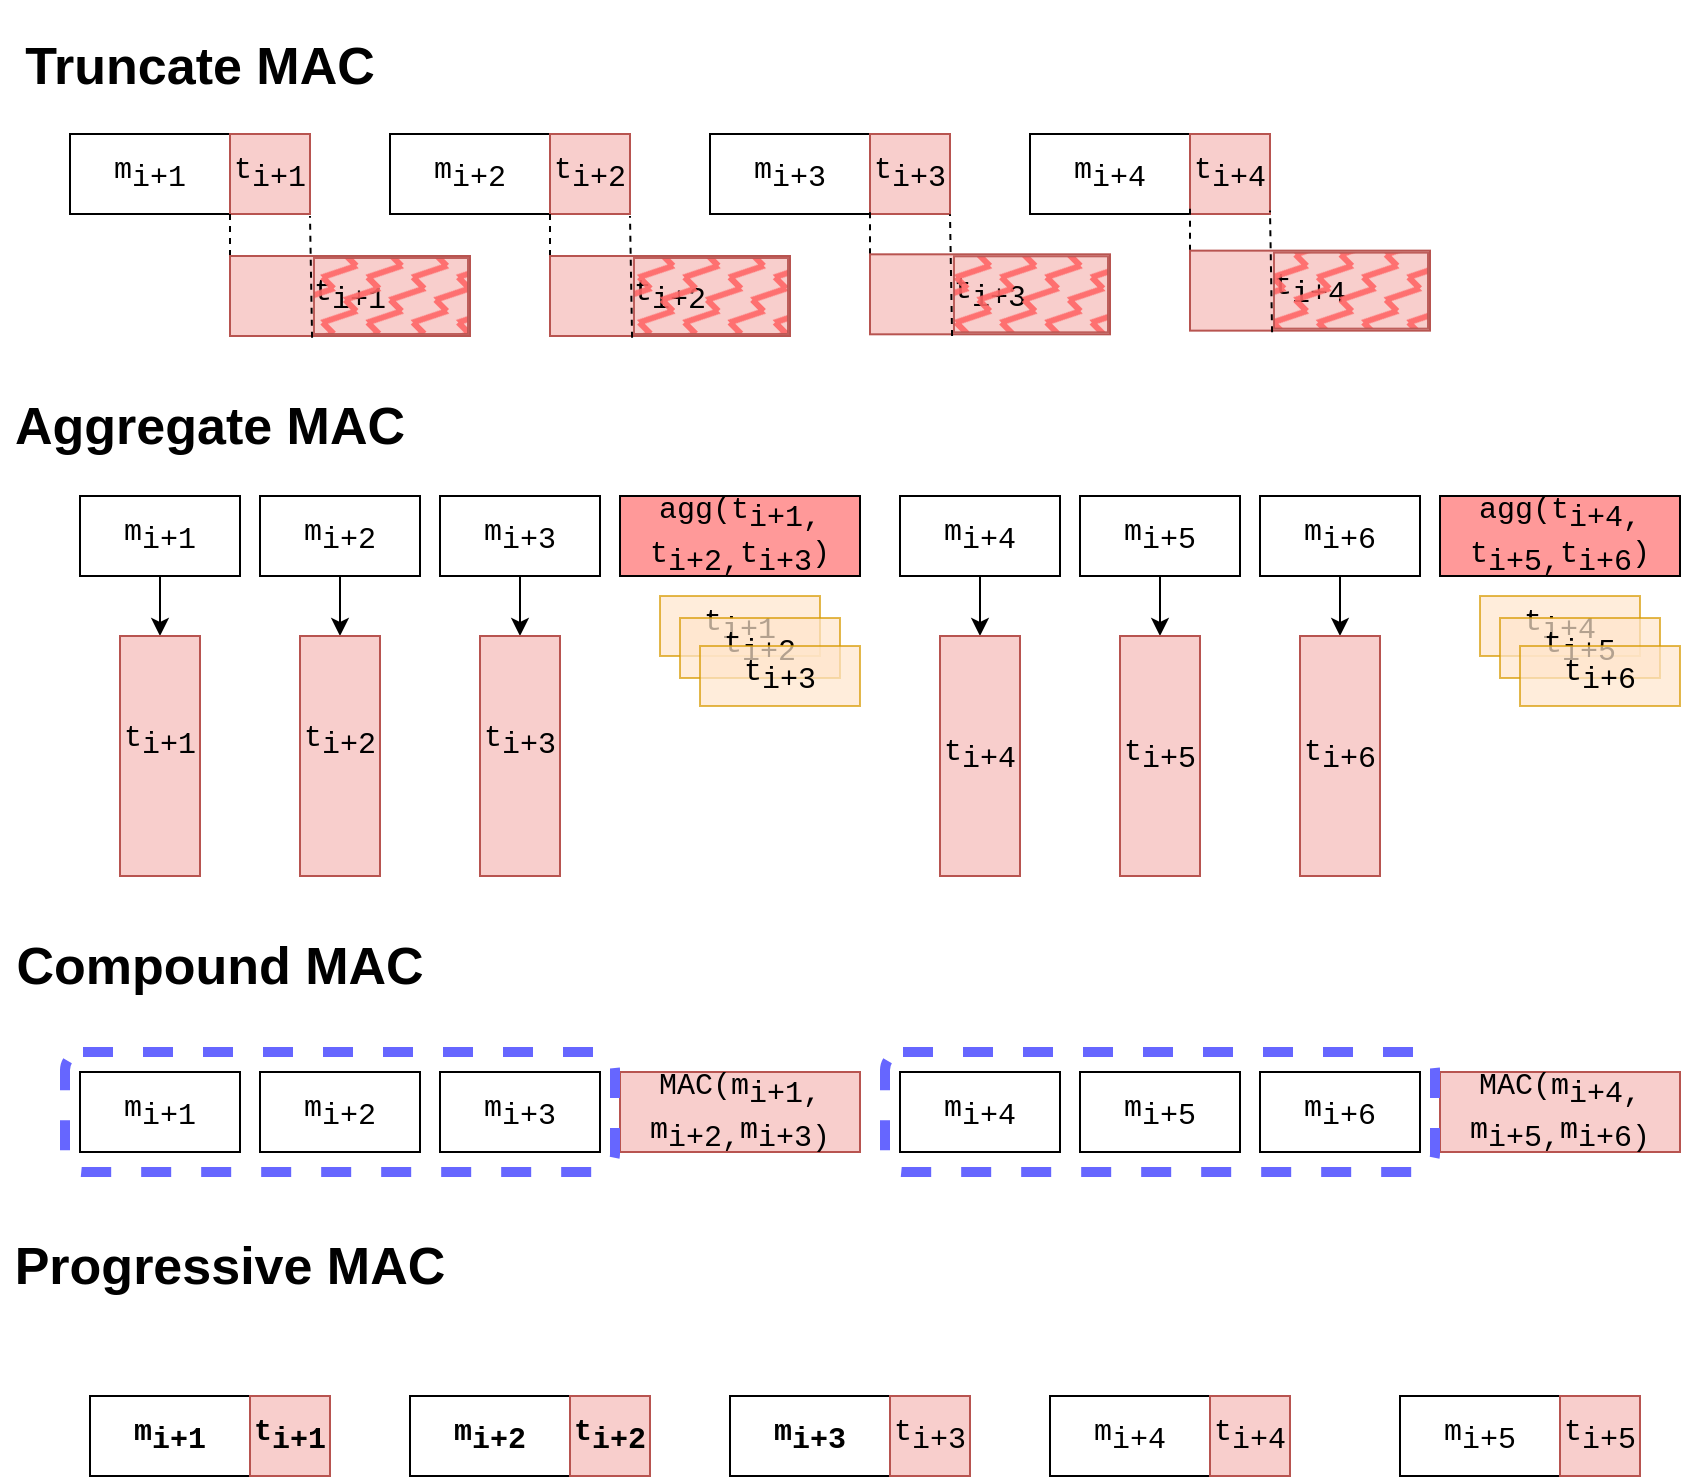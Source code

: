 <mxfile version="24.4.4" type="github">
  <diagram name="Page-1" id="5vq4HKyh1jyDOqxMfQYT">
    <mxGraphModel dx="820" dy="471" grid="1" gridSize="10" guides="1" tooltips="1" connect="1" arrows="1" fold="1" page="1" pageScale="1" pageWidth="850" pageHeight="1100" math="0" shadow="0">
      <root>
        <mxCell id="0" />
        <mxCell id="1" parent="0" />
        <mxCell id="7LfN_9OkxTcba98f9i6o-1" value="m&lt;sub style=&quot;font-size: 15px;&quot;&gt;i+2&lt;/sub&gt;" style="rounded=0;whiteSpace=wrap;html=1;fontFamily=Courier New;fontSize=15;strokeWidth=1;strokeColor=default;fontStyle=1;fillColor=none;" parent="1" vertex="1">
          <mxGeometry x="205" y="700" width="80" height="40" as="geometry" />
        </mxCell>
        <mxCell id="7LfN_9OkxTcba98f9i6o-8" value="t&lt;sub style=&quot;font-size: 15px;&quot;&gt;i+2&lt;/sub&gt;" style="rounded=0;whiteSpace=wrap;html=1;fontFamily=Courier New;fontSize=15;fillColor=#f8cecc;strokeWidth=1;strokeColor=#b85450;fontStyle=1" parent="1" vertex="1">
          <mxGeometry x="285" y="700" width="40" height="40" as="geometry" />
        </mxCell>
        <mxCell id="7LfN_9OkxTcba98f9i6o-9" value="m&lt;sub style=&quot;font-size: 15px;&quot;&gt;i+3&lt;/sub&gt;" style="rounded=0;whiteSpace=wrap;html=1;fontFamily=Courier New;fontSize=15;strokeWidth=1;strokeColor=default;fontStyle=1;fillColor=none;" parent="1" vertex="1">
          <mxGeometry x="365" y="700" width="80" height="40" as="geometry" />
        </mxCell>
        <mxCell id="7LfN_9OkxTcba98f9i6o-10" value="t&lt;sub style=&quot;font-size: 15px;&quot;&gt;i+3&lt;/sub&gt;" style="rounded=0;whiteSpace=wrap;html=1;fontFamily=Courier New;fontSize=15;fillColor=#f8cecc;strokeColor=#b85450;" parent="1" vertex="1">
          <mxGeometry x="445" y="700" width="40" height="40" as="geometry" />
        </mxCell>
        <mxCell id="7LfN_9OkxTcba98f9i6o-11" value="m&lt;sub style=&quot;font-size: 15px;&quot;&gt;i+4&lt;/sub&gt;" style="rounded=0;whiteSpace=wrap;html=1;fontFamily=Courier New;fontSize=15;" parent="1" vertex="1">
          <mxGeometry x="525" y="700" width="80" height="40" as="geometry" />
        </mxCell>
        <mxCell id="7LfN_9OkxTcba98f9i6o-13" value="m&lt;sub style=&quot;font-size: 15px;&quot;&gt;i+5&lt;/sub&gt;" style="rounded=0;whiteSpace=wrap;html=1;fontFamily=Courier New;fontSize=15;" parent="1" vertex="1">
          <mxGeometry x="700" y="700" width="80" height="40" as="geometry" />
        </mxCell>
        <mxCell id="7LfN_9OkxTcba98f9i6o-15" value="m&lt;sub style=&quot;font-size: 15px;&quot;&gt;i+1&lt;/sub&gt;" style="rounded=0;whiteSpace=wrap;html=1;fontFamily=Courier New;fontSize=15;strokeWidth=1;strokeColor=default;fontStyle=1;fillColor=none;" parent="1" vertex="1">
          <mxGeometry x="45" y="700" width="80" height="40" as="geometry" />
        </mxCell>
        <mxCell id="7LfN_9OkxTcba98f9i6o-16" value="&lt;span style=&quot;color: rgb(0, 0, 0); font-size: 15px; font-style: normal; font-variant-ligatures: normal; font-variant-caps: normal; letter-spacing: normal; orphans: 2; text-align: center; text-indent: 0px; text-transform: none; widows: 2; word-spacing: 0px; -webkit-text-stroke-width: 0px; white-space: normal; text-decoration-thickness: initial; text-decoration-style: initial; text-decoration-color: initial; float: none; display: inline !important;&quot;&gt;t&lt;/span&gt;&lt;sub style=&quot;forced-color-adjust: none; color: rgb(0, 0, 0); font-style: normal; font-variant-ligatures: normal; font-variant-caps: normal; letter-spacing: normal; orphans: 2; text-align: center; text-indent: 0px; text-transform: none; widows: 2; word-spacing: 0px; -webkit-text-stroke-width: 0px; white-space: normal; text-decoration-thickness: initial; text-decoration-style: initial; text-decoration-color: initial; font-size: 15px;&quot;&gt;i+1&lt;/sub&gt;" style="rounded=0;whiteSpace=wrap;html=1;fontFamily=Courier New;fontSize=15;labelBackgroundColor=none;fillColor=#f8cecc;strokeWidth=1;strokeColor=#b85450;fontStyle=1" parent="1" vertex="1">
          <mxGeometry x="125" y="700" width="40" height="40" as="geometry" />
        </mxCell>
        <mxCell id="7LfN_9OkxTcba98f9i6o-118" style="edgeStyle=orthogonalEdgeStyle;rounded=0;orthogonalLoop=1;jettySize=auto;html=1;exitX=0.5;exitY=1;exitDx=0;exitDy=0;entryX=0;entryY=0.5;entryDx=0;entryDy=0;" parent="1" source="7LfN_9OkxTcba98f9i6o-64" target="7LfN_9OkxTcba98f9i6o-99" edge="1">
          <mxGeometry relative="1" as="geometry" />
        </mxCell>
        <mxCell id="7LfN_9OkxTcba98f9i6o-64" value="m&lt;sub style=&quot;font-size: 15px;&quot;&gt;i+2&lt;/sub&gt;" style="rounded=0;whiteSpace=wrap;html=1;fontFamily=Courier New;fontSize=15;strokeWidth=1;strokeColor=default;fontStyle=0;fillColor=none;" parent="1" vertex="1">
          <mxGeometry x="130" y="250" width="80" height="40" as="geometry" />
        </mxCell>
        <mxCell id="7LfN_9OkxTcba98f9i6o-119" style="edgeStyle=orthogonalEdgeStyle;rounded=0;orthogonalLoop=1;jettySize=auto;html=1;exitX=0.5;exitY=1;exitDx=0;exitDy=0;entryX=0;entryY=0.5;entryDx=0;entryDy=0;" parent="1" source="7LfN_9OkxTcba98f9i6o-66" target="7LfN_9OkxTcba98f9i6o-100" edge="1">
          <mxGeometry relative="1" as="geometry" />
        </mxCell>
        <mxCell id="7LfN_9OkxTcba98f9i6o-66" value="m&lt;sub style=&quot;font-size: 15px;&quot;&gt;i+3&lt;/sub&gt;" style="rounded=0;whiteSpace=wrap;html=1;fontFamily=Courier New;fontSize=15;strokeWidth=1;strokeColor=default;fontStyle=0;fillColor=none;" parent="1" vertex="1">
          <mxGeometry x="220" y="250" width="80" height="40" as="geometry" />
        </mxCell>
        <mxCell id="7LfN_9OkxTcba98f9i6o-67" value="agg(t&lt;sub style=&quot;font-size: 15px;&quot;&gt;i+1&lt;/sub&gt;&lt;sub style=&quot;font-size: 15px;&quot;&gt;,&lt;br&gt;&lt;/sub&gt;&lt;div&gt;&lt;span style=&quot;background-color: initial;&quot;&gt;t&lt;/span&gt;&lt;sub style=&quot;background-color: initial; font-size: 15px;&quot;&gt;i+2&lt;/sub&gt;&lt;sub style=&quot;font-size: 15px;&quot;&gt;,&lt;/sub&gt;&lt;span style=&quot;background-color: initial;&quot;&gt;t&lt;/span&gt;&lt;sub style=&quot;background-color: initial; font-size: 15px;&quot;&gt;i+3&lt;/sub&gt;&lt;span style=&quot;background-color: initial;&quot;&gt;)&lt;/span&gt;&lt;/div&gt;" style="rounded=0;whiteSpace=wrap;html=1;fontFamily=Courier New;fontSize=15;fillColor=#FF9999;" parent="1" vertex="1">
          <mxGeometry x="310" y="250" width="120" height="40" as="geometry" />
        </mxCell>
        <mxCell id="7LfN_9OkxTcba98f9i6o-120" style="edgeStyle=orthogonalEdgeStyle;rounded=0;orthogonalLoop=1;jettySize=auto;html=1;exitX=0.5;exitY=1;exitDx=0;exitDy=0;entryX=0;entryY=0.5;entryDx=0;entryDy=0;" parent="1" source="7LfN_9OkxTcba98f9i6o-68" target="7LfN_9OkxTcba98f9i6o-105" edge="1">
          <mxGeometry relative="1" as="geometry" />
        </mxCell>
        <mxCell id="7LfN_9OkxTcba98f9i6o-68" value="m&lt;sub style=&quot;font-size: 15px;&quot;&gt;i+4&lt;/sub&gt;" style="rounded=0;whiteSpace=wrap;html=1;fontFamily=Courier New;fontSize=15;" parent="1" vertex="1">
          <mxGeometry x="450" y="250" width="80" height="40" as="geometry" />
        </mxCell>
        <mxCell id="7LfN_9OkxTcba98f9i6o-123" style="edgeStyle=orthogonalEdgeStyle;rounded=0;orthogonalLoop=1;jettySize=auto;html=1;exitX=0.5;exitY=1;exitDx=0;exitDy=0;entryX=0;entryY=0.5;entryDx=0;entryDy=0;" parent="1" source="7LfN_9OkxTcba98f9i6o-69" target="7LfN_9OkxTcba98f9i6o-106" edge="1">
          <mxGeometry relative="1" as="geometry" />
        </mxCell>
        <mxCell id="7LfN_9OkxTcba98f9i6o-69" value="m&lt;sub style=&quot;font-size: 15px;&quot;&gt;i+5&lt;/sub&gt;" style="rounded=0;whiteSpace=wrap;html=1;fontFamily=Courier New;fontSize=15;" parent="1" vertex="1">
          <mxGeometry x="540" y="250" width="80" height="40" as="geometry" />
        </mxCell>
        <mxCell id="7LfN_9OkxTcba98f9i6o-117" style="edgeStyle=orthogonalEdgeStyle;rounded=0;orthogonalLoop=1;jettySize=auto;html=1;exitX=0.5;exitY=1;exitDx=0;exitDy=0;entryX=0;entryY=0.5;entryDx=0;entryDy=0;" parent="1" source="7LfN_9OkxTcba98f9i6o-70" target="7LfN_9OkxTcba98f9i6o-98" edge="1">
          <mxGeometry relative="1" as="geometry" />
        </mxCell>
        <mxCell id="7LfN_9OkxTcba98f9i6o-70" value="m&lt;sub style=&quot;font-size: 15px;&quot;&gt;i+1&lt;/sub&gt;" style="rounded=0;whiteSpace=wrap;html=1;fontFamily=Courier New;fontSize=15;strokeWidth=1;strokeColor=default;fontStyle=0;fillColor=none;" parent="1" vertex="1">
          <mxGeometry x="40" y="250" width="80" height="40" as="geometry" />
        </mxCell>
        <mxCell id="7LfN_9OkxTcba98f9i6o-87" value="agg(t&lt;sub style=&quot;font-size: 15px;&quot;&gt;i+4&lt;/sub&gt;&lt;sub style=&quot;font-size: 15px;&quot;&gt;,&lt;br&gt;&lt;/sub&gt;&lt;div&gt;&lt;span style=&quot;background-color: initial;&quot;&gt;t&lt;/span&gt;&lt;sub style=&quot;background-color: initial; font-size: 15px;&quot;&gt;i+5&lt;/sub&gt;&lt;sub style=&quot;font-size: 15px;&quot;&gt;,&lt;/sub&gt;&lt;span style=&quot;background-color: initial;&quot;&gt;t&lt;/span&gt;&lt;sub style=&quot;background-color: initial; font-size: 15px;&quot;&gt;i+6&lt;/sub&gt;&lt;span style=&quot;background-color: initial;&quot;&gt;)&lt;/span&gt;&lt;/div&gt;" style="rounded=0;whiteSpace=wrap;html=1;fontFamily=Courier New;fontSize=15;fillColor=#FF9999;" parent="1" vertex="1">
          <mxGeometry x="720" y="250" width="120" height="40" as="geometry" />
        </mxCell>
        <mxCell id="7LfN_9OkxTcba98f9i6o-122" style="edgeStyle=orthogonalEdgeStyle;rounded=0;orthogonalLoop=1;jettySize=auto;html=1;exitX=0.5;exitY=1;exitDx=0;exitDy=0;entryX=0;entryY=0.5;entryDx=0;entryDy=0;" parent="1" source="7LfN_9OkxTcba98f9i6o-88" target="7LfN_9OkxTcba98f9i6o-107" edge="1">
          <mxGeometry relative="1" as="geometry" />
        </mxCell>
        <mxCell id="7LfN_9OkxTcba98f9i6o-88" value="m&lt;sub style=&quot;font-size: 15px;&quot;&gt;i+6&lt;/sub&gt;" style="rounded=0;whiteSpace=wrap;html=1;fontFamily=Courier New;fontSize=15;" parent="1" vertex="1">
          <mxGeometry x="630" y="250" width="80" height="40" as="geometry" />
        </mxCell>
        <mxCell id="7LfN_9OkxTcba98f9i6o-90" value="m&lt;sub style=&quot;font-size: 15px;&quot;&gt;i+2&lt;/sub&gt;" style="rounded=0;whiteSpace=wrap;html=1;fontFamily=Courier New;fontSize=15;strokeWidth=1;strokeColor=default;fontStyle=0;fillColor=none;" parent="1" vertex="1">
          <mxGeometry x="130" y="538" width="80" height="40" as="geometry" />
        </mxCell>
        <mxCell id="7LfN_9OkxTcba98f9i6o-91" value="m&lt;sub style=&quot;font-size: 15px;&quot;&gt;i+3&lt;/sub&gt;" style="rounded=0;whiteSpace=wrap;html=1;fontFamily=Courier New;fontSize=15;strokeWidth=1;strokeColor=default;fontStyle=0;fillColor=none;" parent="1" vertex="1">
          <mxGeometry x="220" y="538" width="80" height="40" as="geometry" />
        </mxCell>
        <mxCell id="7LfN_9OkxTcba98f9i6o-92" value="MAC(m&lt;sub style=&quot;font-size: 15px;&quot;&gt;i+1,&lt;/sub&gt;&lt;div&gt;m&lt;sub style=&quot;font-size: 15px;&quot;&gt;i+2,&lt;/sub&gt;m&lt;sub style=&quot;font-size: 15px;&quot;&gt;i+3)&lt;/sub&gt;&lt;/div&gt;" style="rounded=0;whiteSpace=wrap;html=1;fontFamily=Courier New;fontSize=15;fillColor=#f8cecc;strokeColor=#b85450;" parent="1" vertex="1">
          <mxGeometry x="310" y="538" width="120" height="40" as="geometry" />
        </mxCell>
        <mxCell id="7LfN_9OkxTcba98f9i6o-93" value="m&lt;sub style=&quot;font-size: 15px;&quot;&gt;i+4&lt;/sub&gt;" style="rounded=0;whiteSpace=wrap;html=1;fontFamily=Courier New;fontSize=15;" parent="1" vertex="1">
          <mxGeometry x="450" y="538" width="80" height="40" as="geometry" />
        </mxCell>
        <mxCell id="7LfN_9OkxTcba98f9i6o-94" value="m&lt;sub style=&quot;font-size: 15px;&quot;&gt;i+5&lt;/sub&gt;" style="rounded=0;whiteSpace=wrap;html=1;fontFamily=Courier New;fontSize=15;" parent="1" vertex="1">
          <mxGeometry x="540" y="538" width="80" height="40" as="geometry" />
        </mxCell>
        <mxCell id="7LfN_9OkxTcba98f9i6o-95" value="m&lt;sub style=&quot;font-size: 15px;&quot;&gt;i+1&lt;/sub&gt;" style="rounded=0;whiteSpace=wrap;html=1;fontFamily=Courier New;fontSize=15;strokeWidth=1;strokeColor=default;fontStyle=0;fillColor=none;" parent="1" vertex="1">
          <mxGeometry x="40" y="538" width="80" height="40" as="geometry" />
        </mxCell>
        <mxCell id="7LfN_9OkxTcba98f9i6o-96" value="MAC(m&lt;sub style=&quot;font-size: 15px;&quot;&gt;i+4,&lt;/sub&gt;&lt;div&gt;m&lt;sub style=&quot;font-size: 15px;&quot;&gt;i+5,&lt;/sub&gt;m&lt;sub style=&quot;font-size: 15px;&quot;&gt;i+6)&lt;/sub&gt;&lt;/div&gt;" style="rounded=0;whiteSpace=wrap;html=1;fontFamily=Courier New;fontSize=15;fillColor=#f8cecc;strokeColor=#b85450;" parent="1" vertex="1">
          <mxGeometry x="720" y="538" width="120" height="40" as="geometry" />
        </mxCell>
        <mxCell id="7LfN_9OkxTcba98f9i6o-97" value="m&lt;sub style=&quot;font-size: 15px;&quot;&gt;i+6&lt;/sub&gt;" style="rounded=0;whiteSpace=wrap;html=1;fontFamily=Courier New;fontSize=15;" parent="1" vertex="1">
          <mxGeometry x="630" y="538" width="80" height="40" as="geometry" />
        </mxCell>
        <mxCell id="7LfN_9OkxTcba98f9i6o-98" value="" style="rounded=0;whiteSpace=wrap;html=1;fontFamily=Courier New;fontSize=15;fillColor=#f8cecc;rotation=90;strokeColor=#b85450;" parent="1" vertex="1">
          <mxGeometry x="20" y="360" width="120" height="40" as="geometry" />
        </mxCell>
        <mxCell id="7LfN_9OkxTcba98f9i6o-99" value="" style="rounded=0;whiteSpace=wrap;html=1;fontFamily=Courier New;fontSize=15;fillColor=#f8cecc;rotation=90;strokeColor=#b85450;" parent="1" vertex="1">
          <mxGeometry x="110" y="360" width="120" height="40" as="geometry" />
        </mxCell>
        <mxCell id="7LfN_9OkxTcba98f9i6o-100" value="" style="rounded=0;whiteSpace=wrap;html=1;fontFamily=Courier New;fontSize=15;fillColor=#f8cecc;rotation=90;strokeColor=#b85450;" parent="1" vertex="1">
          <mxGeometry x="200" y="360" width="120" height="40" as="geometry" />
        </mxCell>
        <mxCell id="7LfN_9OkxTcba98f9i6o-102" value="&lt;span style=&quot;font-family: &amp;quot;Courier New&amp;quot;; font-size: 15px;&quot;&gt;t&lt;/span&gt;&lt;sub style=&quot;font-family: &amp;quot;Courier New&amp;quot;; font-size: 15px;&quot;&gt;i+1&lt;/sub&gt;" style="text;html=1;align=center;verticalAlign=middle;whiteSpace=wrap;rounded=0;" parent="1" vertex="1">
          <mxGeometry x="50" y="358" width="60" height="30" as="geometry" />
        </mxCell>
        <mxCell id="7LfN_9OkxTcba98f9i6o-103" value="&lt;span style=&quot;font-family: &amp;quot;Courier New&amp;quot;; font-size: 15px;&quot;&gt;t&lt;/span&gt;&lt;sub style=&quot;font-family: &amp;quot;Courier New&amp;quot;; font-size: 15px;&quot;&gt;i+2&lt;/sub&gt;" style="text;html=1;align=center;verticalAlign=middle;whiteSpace=wrap;rounded=0;" parent="1" vertex="1">
          <mxGeometry x="140" y="358" width="60" height="30" as="geometry" />
        </mxCell>
        <mxCell id="7LfN_9OkxTcba98f9i6o-104" value="&lt;span style=&quot;font-family: &amp;quot;Courier New&amp;quot;; font-size: 15px;&quot;&gt;t&lt;/span&gt;&lt;sub style=&quot;font-family: &amp;quot;Courier New&amp;quot;; font-size: 15px;&quot;&gt;i+3&lt;/sub&gt;" style="text;html=1;align=center;verticalAlign=middle;whiteSpace=wrap;rounded=0;" parent="1" vertex="1">
          <mxGeometry x="230" y="358" width="60" height="30" as="geometry" />
        </mxCell>
        <mxCell id="7LfN_9OkxTcba98f9i6o-105" value="" style="rounded=0;whiteSpace=wrap;html=1;fontFamily=Courier New;fontSize=15;fillColor=#f8cecc;rotation=90;strokeColor=#b85450;" parent="1" vertex="1">
          <mxGeometry x="430" y="360" width="120" height="40" as="geometry" />
        </mxCell>
        <mxCell id="7LfN_9OkxTcba98f9i6o-106" value="" style="rounded=0;whiteSpace=wrap;html=1;fontFamily=Courier New;fontSize=15;fillColor=#f8cecc;rotation=90;strokeColor=#b85450;" parent="1" vertex="1">
          <mxGeometry x="520" y="360" width="120" height="40" as="geometry" />
        </mxCell>
        <mxCell id="7LfN_9OkxTcba98f9i6o-107" value="" style="rounded=0;whiteSpace=wrap;html=1;fontFamily=Courier New;fontSize=15;fillColor=#f8cecc;rotation=90;strokeColor=#b85450;" parent="1" vertex="1">
          <mxGeometry x="610" y="360" width="120" height="40" as="geometry" />
        </mxCell>
        <mxCell id="7LfN_9OkxTcba98f9i6o-108" value="&lt;span style=&quot;font-family: &amp;quot;Courier New&amp;quot;; font-size: 15px;&quot;&gt;t&lt;/span&gt;&lt;sub style=&quot;font-family: &amp;quot;Courier New&amp;quot;; font-size: 15px;&quot;&gt;i+4&lt;/sub&gt;" style="text;html=1;align=center;verticalAlign=middle;whiteSpace=wrap;rounded=0;" parent="1" vertex="1">
          <mxGeometry x="460" y="365" width="60" height="30" as="geometry" />
        </mxCell>
        <mxCell id="7LfN_9OkxTcba98f9i6o-109" value="&lt;span style=&quot;font-family: &amp;quot;Courier New&amp;quot;; font-size: 15px;&quot;&gt;t&lt;/span&gt;&lt;sub style=&quot;font-family: &amp;quot;Courier New&amp;quot;; font-size: 15px;&quot;&gt;i+5&lt;/sub&gt;" style="text;html=1;align=center;verticalAlign=middle;whiteSpace=wrap;rounded=0;" parent="1" vertex="1">
          <mxGeometry x="550" y="365" width="60" height="30" as="geometry" />
        </mxCell>
        <mxCell id="7LfN_9OkxTcba98f9i6o-110" value="&lt;span style=&quot;font-family: &amp;quot;Courier New&amp;quot;; font-size: 15px;&quot;&gt;t&lt;/span&gt;&lt;sub style=&quot;font-family: &amp;quot;Courier New&amp;quot;; font-size: 15px;&quot;&gt;i+6&lt;/sub&gt;" style="text;html=1;align=center;verticalAlign=middle;whiteSpace=wrap;rounded=0;" parent="1" vertex="1">
          <mxGeometry x="640" y="365" width="60" height="30" as="geometry" />
        </mxCell>
        <mxCell id="7LfN_9OkxTcba98f9i6o-124" value="" style="rounded=1;whiteSpace=wrap;html=1;fillColor=none;strokeColor=#6666FF;strokeWidth=5;dashed=1;fontSize=15;" parent="1" vertex="1">
          <mxGeometry x="32.5" y="528" width="275" height="60" as="geometry" />
        </mxCell>
        <mxCell id="7LfN_9OkxTcba98f9i6o-125" value="" style="rounded=1;whiteSpace=wrap;html=1;fillColor=none;strokeColor=#6666FF;strokeWidth=5;dashed=1;fontSize=15;" parent="1" vertex="1">
          <mxGeometry x="442.5" y="528" width="275" height="60" as="geometry" />
        </mxCell>
        <mxCell id="7LfN_9OkxTcba98f9i6o-127" value="&lt;h1&gt;Aggregate MAC&lt;/h1&gt;" style="text;html=1;align=center;verticalAlign=middle;whiteSpace=wrap;rounded=0;fontSize=13;" parent="1" vertex="1">
          <mxGeometry y="200" width="210" height="30" as="geometry" />
        </mxCell>
        <mxCell id="7LfN_9OkxTcba98f9i6o-128" value="&lt;h1&gt;Compound MAC&lt;/h1&gt;" style="text;html=1;align=center;verticalAlign=middle;whiteSpace=wrap;rounded=0;fontSize=13;" parent="1" vertex="1">
          <mxGeometry y="470" width="220" height="30" as="geometry" />
        </mxCell>
        <mxCell id="7LfN_9OkxTcba98f9i6o-130" value="&lt;h1&gt;Progressive MAC&lt;/h1&gt;" style="text;html=1;align=center;verticalAlign=middle;whiteSpace=wrap;rounded=0;fontSize=13;" parent="1" vertex="1">
          <mxGeometry y="620" width="230" height="30" as="geometry" />
        </mxCell>
        <mxCell id="7LfN_9OkxTcba98f9i6o-141" value="m&lt;sub style=&quot;font-size: 15px;&quot;&gt;i+2&lt;/sub&gt;" style="rounded=0;whiteSpace=wrap;html=1;fontFamily=Courier New;fontSize=15;fontStyle=0;strokeWidth=1;strokeColor=default;fillColor=none;" parent="1" vertex="1">
          <mxGeometry x="195" y="69" width="80" height="40" as="geometry" />
        </mxCell>
        <mxCell id="7LfN_9OkxTcba98f9i6o-142" value="t&lt;sub style=&quot;font-size: 15px;&quot;&gt;i+2&lt;/sub&gt;" style="rounded=0;whiteSpace=wrap;html=1;fontFamily=Courier New;fontSize=15;fillColor=#f8cecc;fontStyle=0;strokeWidth=1;strokeColor=#b85450;" parent="1" vertex="1">
          <mxGeometry x="275" y="69" width="40" height="40" as="geometry" />
        </mxCell>
        <mxCell id="7LfN_9OkxTcba98f9i6o-143" value="m&lt;sub style=&quot;font-size: 15px;&quot;&gt;i+3&lt;/sub&gt;" style="rounded=0;whiteSpace=wrap;html=1;fontFamily=Courier New;fontSize=15;fontStyle=0;strokeWidth=1;strokeColor=default;fillColor=none;" parent="1" vertex="1">
          <mxGeometry x="355" y="69" width="80" height="40" as="geometry" />
        </mxCell>
        <mxCell id="7LfN_9OkxTcba98f9i6o-144" value="t&lt;sub style=&quot;font-size: 15px;&quot;&gt;i+3&lt;/sub&gt;" style="rounded=0;whiteSpace=wrap;html=1;fontFamily=Courier New;fontSize=15;fillColor=#f8cecc;fontStyle=0;strokeWidth=1;strokeColor=#b85450;" parent="1" vertex="1">
          <mxGeometry x="435" y="69" width="40" height="40" as="geometry" />
        </mxCell>
        <mxCell id="7LfN_9OkxTcba98f9i6o-145" value="m&lt;sub style=&quot;font-size: 15px;&quot;&gt;i+4&lt;/sub&gt;" style="rounded=0;whiteSpace=wrap;html=1;fontFamily=Courier New;fontSize=15;fontStyle=0;strokeWidth=1;strokeColor=default;fillColor=none;" parent="1" vertex="1">
          <mxGeometry x="515" y="69" width="80" height="40" as="geometry" />
        </mxCell>
        <mxCell id="7LfN_9OkxTcba98f9i6o-146" value="t&lt;sub style=&quot;font-size: 15px;&quot;&gt;i+4&lt;/sub&gt;" style="rounded=0;whiteSpace=wrap;html=1;fontFamily=Courier New;fontSize=15;fillColor=#f8cecc;strokeColor=#b85450;" parent="1" vertex="1">
          <mxGeometry x="595" y="69" width="40" height="40" as="geometry" />
        </mxCell>
        <mxCell id="7LfN_9OkxTcba98f9i6o-148" value="m&lt;sub style=&quot;font-size: 15px;&quot;&gt;i+1&lt;/sub&gt;" style="rounded=0;whiteSpace=wrap;html=1;fontFamily=Courier New;fontSize=15;" parent="1" vertex="1">
          <mxGeometry x="35" y="69" width="80" height="40" as="geometry" />
        </mxCell>
        <mxCell id="7LfN_9OkxTcba98f9i6o-149" value="&lt;span style=&quot;color: rgb(0, 0, 0); font-size: 15px; font-style: normal; font-variant-ligatures: normal; font-variant-caps: normal; font-weight: 400; letter-spacing: normal; orphans: 2; text-align: center; text-indent: 0px; text-transform: none; widows: 2; word-spacing: 0px; -webkit-text-stroke-width: 0px; white-space: normal; text-decoration-thickness: initial; text-decoration-style: initial; text-decoration-color: initial; float: none; display: inline !important;&quot;&gt;t&lt;/span&gt;&lt;sub style=&quot;forced-color-adjust: none; color: rgb(0, 0, 0); font-style: normal; font-variant-ligatures: normal; font-variant-caps: normal; font-weight: 400; letter-spacing: normal; orphans: 2; text-align: center; text-indent: 0px; text-transform: none; widows: 2; word-spacing: 0px; -webkit-text-stroke-width: 0px; white-space: normal; text-decoration-thickness: initial; text-decoration-style: initial; text-decoration-color: initial; font-size: 15px;&quot;&gt;i+1&lt;/sub&gt;" style="rounded=0;whiteSpace=wrap;html=1;fontFamily=Courier New;fontSize=15;labelBackgroundColor=none;fillColor=#f8cecc;strokeColor=#b85450;" parent="1" vertex="1">
          <mxGeometry x="115" y="69" width="40" height="40" as="geometry" />
        </mxCell>
        <mxCell id="7LfN_9OkxTcba98f9i6o-152" value="&lt;h1&gt;Truncate MAC&lt;/h1&gt;" style="text;html=1;align=center;verticalAlign=middle;whiteSpace=wrap;rounded=0;fontSize=13;" parent="1" vertex="1">
          <mxGeometry y="20" width="200" height="30" as="geometry" />
        </mxCell>
        <mxCell id="7LfN_9OkxTcba98f9i6o-157" value="" style="endArrow=none;dashed=1;html=1;rounded=0;exitX=0;exitY=0;exitDx=0;exitDy=0;" parent="1" edge="1">
          <mxGeometry width="50" height="50" relative="1" as="geometry">
            <mxPoint x="115" y="130" as="sourcePoint" />
            <mxPoint x="115" y="109" as="targetPoint" />
          </mxGeometry>
        </mxCell>
        <mxCell id="7LfN_9OkxTcba98f9i6o-169" value="&lt;span style=&quot;color: rgb(0, 0, 0); font-size: 15px; font-style: normal; font-variant-ligatures: normal; font-variant-caps: normal; font-weight: 400; letter-spacing: normal; orphans: 2; text-align: center; text-indent: 0px; text-transform: none; widows: 2; word-spacing: 0px; -webkit-text-stroke-width: 0px; white-space: normal; text-decoration-thickness: initial; text-decoration-style: initial; text-decoration-color: initial; float: none; display: inline !important;&quot;&gt;t&lt;/span&gt;&lt;sub style=&quot;forced-color-adjust: none; color: rgb(0, 0, 0); font-style: normal; font-variant-ligatures: normal; font-variant-caps: normal; font-weight: 400; letter-spacing: normal; orphans: 2; text-align: center; text-indent: 0px; text-transform: none; widows: 2; word-spacing: 0px; -webkit-text-stroke-width: 0px; white-space: normal; text-decoration-thickness: initial; text-decoration-style: initial; text-decoration-color: initial; font-size: 15px;&quot;&gt;i+1&lt;/sub&gt;" style="rounded=0;whiteSpace=wrap;html=1;fontFamily=Courier New;fontSize=15;labelBackgroundColor=none;fillColor=#f8cecc;strokeColor=#b85450;" parent="1" vertex="1">
          <mxGeometry x="115" y="130" width="120" height="40" as="geometry" />
        </mxCell>
        <mxCell id="7LfN_9OkxTcba98f9i6o-170" value="" style="endArrow=none;dashed=1;html=1;rounded=0;exitX=0.342;exitY=1.021;exitDx=0;exitDy=0;exitPerimeter=0;" parent="1" source="7LfN_9OkxTcba98f9i6o-169" edge="1">
          <mxGeometry width="50" height="50" relative="1" as="geometry">
            <mxPoint x="170" y="160" as="sourcePoint" />
            <mxPoint x="155" y="110" as="targetPoint" />
          </mxGeometry>
        </mxCell>
        <mxCell id="7LfN_9OkxTcba98f9i6o-171" value="" style="rounded=0;whiteSpace=wrap;html=1;strokeColor=#b85450;opacity=90;glass=0;shadow=0;fillStyle=zigzag-line;fillColor=#FF6666;" parent="1" vertex="1">
          <mxGeometry x="157" y="131" width="77" height="38" as="geometry" />
        </mxCell>
        <mxCell id="7LfN_9OkxTcba98f9i6o-172" value="" style="endArrow=none;dashed=1;html=1;rounded=0;exitX=0;exitY=0;exitDx=0;exitDy=0;" parent="1" edge="1">
          <mxGeometry width="50" height="50" relative="1" as="geometry">
            <mxPoint x="275" y="130" as="sourcePoint" />
            <mxPoint x="275" y="109" as="targetPoint" />
          </mxGeometry>
        </mxCell>
        <mxCell id="7LfN_9OkxTcba98f9i6o-173" value="&lt;span style=&quot;color: rgb(0, 0, 0); font-size: 15px; font-style: normal; font-variant-ligatures: normal; font-variant-caps: normal; font-weight: 400; letter-spacing: normal; orphans: 2; text-align: center; text-indent: 0px; text-transform: none; widows: 2; word-spacing: 0px; -webkit-text-stroke-width: 0px; white-space: normal; text-decoration-thickness: initial; text-decoration-style: initial; text-decoration-color: initial; float: none; display: inline !important;&quot;&gt;t&lt;/span&gt;&lt;sub style=&quot;forced-color-adjust: none; color: rgb(0, 0, 0); font-style: normal; font-variant-ligatures: normal; font-variant-caps: normal; font-weight: 400; letter-spacing: normal; orphans: 2; text-align: center; text-indent: 0px; text-transform: none; widows: 2; word-spacing: 0px; -webkit-text-stroke-width: 0px; white-space: normal; text-decoration-thickness: initial; text-decoration-style: initial; text-decoration-color: initial; font-size: 15px;&quot;&gt;i+2&lt;/sub&gt;" style="rounded=0;whiteSpace=wrap;html=1;fontFamily=Courier New;fontSize=15;labelBackgroundColor=none;fillColor=#f8cecc;strokeColor=#b85450;" parent="1" vertex="1">
          <mxGeometry x="275" y="130" width="120" height="40" as="geometry" />
        </mxCell>
        <mxCell id="7LfN_9OkxTcba98f9i6o-174" value="" style="endArrow=none;dashed=1;html=1;rounded=0;exitX=0.342;exitY=1.021;exitDx=0;exitDy=0;exitPerimeter=0;" parent="1" source="7LfN_9OkxTcba98f9i6o-173" edge="1">
          <mxGeometry width="50" height="50" relative="1" as="geometry">
            <mxPoint x="330" y="160" as="sourcePoint" />
            <mxPoint x="315" y="110" as="targetPoint" />
          </mxGeometry>
        </mxCell>
        <mxCell id="7LfN_9OkxTcba98f9i6o-175" value="" style="rounded=0;whiteSpace=wrap;html=1;strokeColor=#b85450;opacity=90;glass=0;shadow=0;fillStyle=zigzag-line;fillColor=#FF6666;" parent="1" vertex="1">
          <mxGeometry x="317" y="131" width="77" height="38" as="geometry" />
        </mxCell>
        <mxCell id="7LfN_9OkxTcba98f9i6o-176" value="" style="endArrow=none;dashed=1;html=1;rounded=0;exitX=0;exitY=0;exitDx=0;exitDy=0;" parent="1" edge="1">
          <mxGeometry width="50" height="50" relative="1" as="geometry">
            <mxPoint x="435" y="129.16" as="sourcePoint" />
            <mxPoint x="435" y="108.16" as="targetPoint" />
          </mxGeometry>
        </mxCell>
        <mxCell id="7LfN_9OkxTcba98f9i6o-177" value="&lt;span style=&quot;color: rgb(0, 0, 0); font-size: 15px; font-style: normal; font-variant-ligatures: normal; font-variant-caps: normal; font-weight: 400; letter-spacing: normal; orphans: 2; text-align: center; text-indent: 0px; text-transform: none; widows: 2; word-spacing: 0px; -webkit-text-stroke-width: 0px; white-space: normal; text-decoration-thickness: initial; text-decoration-style: initial; text-decoration-color: initial; float: none; display: inline !important;&quot;&gt;t&lt;/span&gt;&lt;sub style=&quot;forced-color-adjust: none; color: rgb(0, 0, 0); font-style: normal; font-variant-ligatures: normal; font-variant-caps: normal; font-weight: 400; letter-spacing: normal; orphans: 2; text-align: center; text-indent: 0px; text-transform: none; widows: 2; word-spacing: 0px; -webkit-text-stroke-width: 0px; white-space: normal; text-decoration-thickness: initial; text-decoration-style: initial; text-decoration-color: initial; font-size: 15px;&quot;&gt;i+3&lt;/sub&gt;" style="rounded=0;whiteSpace=wrap;html=1;fontFamily=Courier New;fontSize=15;labelBackgroundColor=none;fillColor=#f8cecc;strokeColor=#b85450;" parent="1" vertex="1">
          <mxGeometry x="435" y="129.16" width="120" height="40" as="geometry" />
        </mxCell>
        <mxCell id="7LfN_9OkxTcba98f9i6o-178" value="" style="endArrow=none;dashed=1;html=1;rounded=0;exitX=0.342;exitY=1.021;exitDx=0;exitDy=0;exitPerimeter=0;" parent="1" source="7LfN_9OkxTcba98f9i6o-177" edge="1">
          <mxGeometry width="50" height="50" relative="1" as="geometry">
            <mxPoint x="490" y="159.16" as="sourcePoint" />
            <mxPoint x="475" y="109.16" as="targetPoint" />
          </mxGeometry>
        </mxCell>
        <mxCell id="7LfN_9OkxTcba98f9i6o-179" value="" style="rounded=0;whiteSpace=wrap;html=1;strokeColor=#b85450;opacity=90;glass=0;shadow=0;fillStyle=zigzag-line;fillColor=#FF6666;" parent="1" vertex="1">
          <mxGeometry x="477" y="130.16" width="77" height="38" as="geometry" />
        </mxCell>
        <mxCell id="7LfN_9OkxTcba98f9i6o-180" value="" style="endArrow=none;dashed=1;html=1;rounded=0;exitX=0;exitY=0;exitDx=0;exitDy=0;" parent="1" edge="1">
          <mxGeometry width="50" height="50" relative="1" as="geometry">
            <mxPoint x="595" y="127.32" as="sourcePoint" />
            <mxPoint x="595" y="106.32" as="targetPoint" />
          </mxGeometry>
        </mxCell>
        <mxCell id="7LfN_9OkxTcba98f9i6o-181" value="&lt;span style=&quot;color: rgb(0, 0, 0); font-size: 15px; font-style: normal; font-variant-ligatures: normal; font-variant-caps: normal; font-weight: 400; letter-spacing: normal; orphans: 2; text-align: center; text-indent: 0px; text-transform: none; widows: 2; word-spacing: 0px; -webkit-text-stroke-width: 0px; white-space: normal; text-decoration-thickness: initial; text-decoration-style: initial; text-decoration-color: initial; float: none; display: inline !important;&quot;&gt;t&lt;/span&gt;&lt;sub style=&quot;forced-color-adjust: none; color: rgb(0, 0, 0); font-style: normal; font-variant-ligatures: normal; font-variant-caps: normal; font-weight: 400; letter-spacing: normal; orphans: 2; text-align: center; text-indent: 0px; text-transform: none; widows: 2; word-spacing: 0px; -webkit-text-stroke-width: 0px; white-space: normal; text-decoration-thickness: initial; text-decoration-style: initial; text-decoration-color: initial; font-size: 15px;&quot;&gt;i+4&lt;/sub&gt;" style="rounded=0;whiteSpace=wrap;html=1;fontFamily=Courier New;fontSize=15;labelBackgroundColor=none;fillColor=#f8cecc;strokeColor=#b85450;" parent="1" vertex="1">
          <mxGeometry x="595" y="127.32" width="120" height="40" as="geometry" />
        </mxCell>
        <mxCell id="7LfN_9OkxTcba98f9i6o-182" value="" style="endArrow=none;dashed=1;html=1;rounded=0;exitX=0.342;exitY=1.021;exitDx=0;exitDy=0;exitPerimeter=0;" parent="1" source="7LfN_9OkxTcba98f9i6o-181" edge="1">
          <mxGeometry width="50" height="50" relative="1" as="geometry">
            <mxPoint x="650" y="157.32" as="sourcePoint" />
            <mxPoint x="635" y="107.32" as="targetPoint" />
          </mxGeometry>
        </mxCell>
        <mxCell id="7LfN_9OkxTcba98f9i6o-183" value="" style="rounded=0;whiteSpace=wrap;html=1;strokeColor=#b85450;opacity=90;glass=0;shadow=0;fillStyle=zigzag-line;fillColor=#FF6666;" parent="1" vertex="1">
          <mxGeometry x="637" y="128.32" width="77" height="38" as="geometry" />
        </mxCell>
        <mxCell id="7LfN_9OkxTcba98f9i6o-189" value="t&lt;sub style=&quot;font-size: 15px;&quot;&gt;i+1&lt;/sub&gt;" style="rounded=0;whiteSpace=wrap;html=1;fontFamily=Courier New;fontSize=15;fillColor=#ffe6cc;rotation=0;opacity=70;strokeColor=#d79b00;" parent="1" vertex="1">
          <mxGeometry x="330" y="300" width="80" height="30" as="geometry" />
        </mxCell>
        <mxCell id="7LfN_9OkxTcba98f9i6o-190" value="t&lt;sub style=&quot;font-size: 15px;&quot;&gt;i+2&lt;/sub&gt;" style="rounded=0;whiteSpace=wrap;html=1;fontFamily=Courier New;fontSize=15;fillColor=#ffe6cc;rotation=0;opacity=70;strokeColor=#d79b00;" parent="1" vertex="1">
          <mxGeometry x="340" y="311" width="80" height="30" as="geometry" />
        </mxCell>
        <mxCell id="7LfN_9OkxTcba98f9i6o-191" value="t&lt;sub style=&quot;font-size: 15px;&quot;&gt;i+3&lt;/sub&gt;" style="rounded=0;whiteSpace=wrap;html=1;fontFamily=Courier New;fontSize=15;fillColor=#ffe6cc;rotation=0;opacity=70;strokeColor=#d79b00;" parent="1" vertex="1">
          <mxGeometry x="350" y="325" width="80" height="30" as="geometry" />
        </mxCell>
        <mxCell id="7LfN_9OkxTcba98f9i6o-195" value="t&lt;sub style=&quot;font-size: 15px;&quot;&gt;i+4&lt;/sub&gt;" style="rounded=0;whiteSpace=wrap;html=1;fontFamily=Courier New;fontSize=15;fillColor=#ffe6cc;rotation=0;opacity=70;strokeColor=#d79b00;" parent="1" vertex="1">
          <mxGeometry x="740" y="300" width="80" height="30" as="geometry" />
        </mxCell>
        <mxCell id="7LfN_9OkxTcba98f9i6o-196" value="t&lt;sub style=&quot;font-size: 15px;&quot;&gt;i+5&lt;/sub&gt;" style="rounded=0;whiteSpace=wrap;html=1;fontFamily=Courier New;fontSize=15;fillColor=#ffe6cc;rotation=0;opacity=70;strokeColor=#d79b00;" parent="1" vertex="1">
          <mxGeometry x="750" y="311" width="80" height="30" as="geometry" />
        </mxCell>
        <mxCell id="7LfN_9OkxTcba98f9i6o-197" value="t&lt;sub style=&quot;font-size: 15px;&quot;&gt;i+6&lt;/sub&gt;" style="rounded=0;whiteSpace=wrap;html=1;fontFamily=Courier New;fontSize=15;fillColor=#ffe6cc;rotation=0;opacity=70;strokeColor=#d79b00;" parent="1" vertex="1">
          <mxGeometry x="760" y="325" width="80" height="30" as="geometry" />
        </mxCell>
        <mxCell id="7LfN_9OkxTcba98f9i6o-199" value="t&lt;sub style=&quot;font-size: 15px;&quot;&gt;i+4&lt;/sub&gt;" style="rounded=0;whiteSpace=wrap;html=1;fontFamily=Courier New;fontSize=15;fillColor=#f8cecc;strokeColor=#b85450;" parent="1" vertex="1">
          <mxGeometry x="605" y="700" width="40" height="40" as="geometry" />
        </mxCell>
        <mxCell id="7LfN_9OkxTcba98f9i6o-200" value="t&lt;sub style=&quot;font-size: 15px;&quot;&gt;i+5&lt;/sub&gt;" style="rounded=0;whiteSpace=wrap;html=1;fontFamily=Courier New;fontSize=15;fillColor=#f8cecc;strokeColor=#b85450;" parent="1" vertex="1">
          <mxGeometry x="780" y="700" width="40" height="40" as="geometry" />
        </mxCell>
      </root>
    </mxGraphModel>
  </diagram>
</mxfile>
